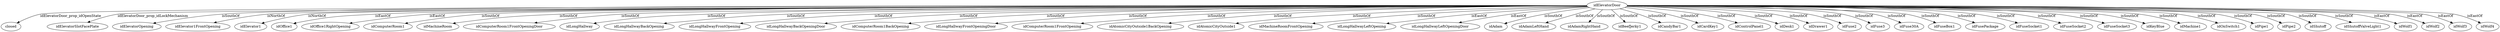 strict digraph  {
idElevatorDoor [node_type=entity_node];
closed [node_type=property_node];
idElevatorSlotFacePlate [node_type=property_node];
idElevatorOpening [node_type=entity_node];
idElevator1FrontOpening [node_type=entity_node];
idElevator1 [node_type=entity_node];
idOffice1 [node_type=entity_node];
idOffice1RightOpening [node_type=entity_node];
idComputerRoom1 [node_type=entity_node];
idMachineRoom [node_type=entity_node];
idComputerRoom1FrontOpeningDoor [node_type=entity_node];
idLongHallway [node_type=entity_node];
idLongHallwayBackOpening [node_type=entity_node];
idLongHallwayFrontOpening [node_type=entity_node];
idLongHallwayBackOpeningDoor [node_type=entity_node];
idComputerRoom1BackOpening [node_type=entity_node];
idLongHallwayFrontOpeningDoor [node_type=entity_node];
idComputerRoom1FrontOpening [node_type=entity_node];
idAtomicCityOutside1BackOpening [node_type=entity_node];
idAtomicCityOutside1 [node_type=entity_node];
idMachineRoomFrontOpening [node_type=entity_node];
idLongHallwayLeftOpening [node_type=entity_node];
idLongHallwayLeftOpeningDoor [node_type=entity_node];
idAdam [node_type=entity_node];
idAdamLeftHand [node_type=entity_node];
idAdamRightHand [node_type=entity_node];
idBeefJerky1 [node_type=entity_node];
idCandyBar1 [node_type=entity_node];
idCardKey1 [node_type=entity_node];
idControlPanel1 [node_type=entity_node];
idDesk1 [node_type=entity_node];
idDrawer1 [node_type=entity_node];
idFuse2 [node_type=entity_node];
idFuse3 [node_type=entity_node];
idFuse30A [node_type=entity_node];
idFuseBox1 [node_type=entity_node];
idFusePackage [node_type=entity_node];
idFuseSocket1 [node_type=entity_node];
idFuseSocket2 [node_type=entity_node];
idFuseSocket3 [node_type=entity_node];
idKeyBlue [node_type=entity_node];
idMachine1 [node_type=entity_node];
idOnSwitch1 [node_type=entity_node];
idPipe1 [node_type=entity_node];
idPipe2 [node_type=entity_node];
idShutoff [node_type=entity_node];
idShutoffValveLight1 [node_type=entity_node];
idWolf1 [node_type=entity_node];
idWolf2 [node_type=entity_node];
idWolf3 [node_type=entity_node];
idWolf4 [node_type=entity_node];
idElevatorDoor -> closed  [edge_type=property, label=idElevatorDoor_prop_idOpenState];
idElevatorDoor -> idElevatorSlotFacePlate  [edge_type=property, label=idElevatorDoor_prop_idLockMechanism];
idElevatorDoor -> idElevatorOpening  [edge_type=relationship, label=isSouthOf];
idElevatorDoor -> idElevator1FrontOpening  [edge_type=relationship, label=isNorthOf];
idElevatorDoor -> idElevator1  [edge_type=relationship, label=isNorthOf];
idElevatorDoor -> idOffice1  [edge_type=relationship, label=isEastOf];
idElevatorDoor -> idOffice1RightOpening  [edge_type=relationship, label=isEastOf];
idElevatorDoor -> idComputerRoom1  [edge_type=relationship, label=isSouthOf];
idElevatorDoor -> idMachineRoom  [edge_type=relationship, label=isSouthOf];
idElevatorDoor -> idComputerRoom1FrontOpeningDoor  [edge_type=relationship, label=isSouthOf];
idElevatorDoor -> idLongHallway  [edge_type=relationship, label=isSouthOf];
idElevatorDoor -> idLongHallwayBackOpening  [edge_type=relationship, label=isSouthOf];
idElevatorDoor -> idLongHallwayFrontOpening  [edge_type=relationship, label=isSouthOf];
idElevatorDoor -> idLongHallwayBackOpeningDoor  [edge_type=relationship, label=isSouthOf];
idElevatorDoor -> idComputerRoom1BackOpening  [edge_type=relationship, label=isSouthOf];
idElevatorDoor -> idLongHallwayFrontOpeningDoor  [edge_type=relationship, label=isSouthOf];
idElevatorDoor -> idComputerRoom1FrontOpening  [edge_type=relationship, label=isSouthOf];
idElevatorDoor -> idAtomicCityOutside1BackOpening  [edge_type=relationship, label=isSouthOf];
idElevatorDoor -> idAtomicCityOutside1  [edge_type=relationship, label=isSouthOf];
idElevatorDoor -> idMachineRoomFrontOpening  [edge_type=relationship, label=isSouthOf];
idElevatorDoor -> idLongHallwayLeftOpening  [edge_type=relationship, label=isEastOf];
idElevatorDoor -> idLongHallwayLeftOpeningDoor  [edge_type=relationship, label=isEastOf];
idElevatorDoor -> idAdam  [edge_type=relationship, label=isSouthOf];
idElevatorDoor -> idAdamLeftHand  [edge_type=relationship, label=isSouthOf];
idElevatorDoor -> idAdamRightHand  [edge_type=relationship, label=isSouthOf];
idElevatorDoor -> idBeefJerky1  [edge_type=relationship, label=isSouthOf];
idElevatorDoor -> idCandyBar1  [edge_type=relationship, label=isSouthOf];
idElevatorDoor -> idCardKey1  [edge_type=relationship, label=isSouthOf];
idElevatorDoor -> idControlPanel1  [edge_type=relationship, label=isSouthOf];
idElevatorDoor -> idDesk1  [edge_type=relationship, label=isSouthOf];
idElevatorDoor -> idDrawer1  [edge_type=relationship, label=isSouthOf];
idElevatorDoor -> idFuse2  [edge_type=relationship, label=isSouthOf];
idElevatorDoor -> idFuse3  [edge_type=relationship, label=isSouthOf];
idElevatorDoor -> idFuse30A  [edge_type=relationship, label=isSouthOf];
idElevatorDoor -> idFuseBox1  [edge_type=relationship, label=isSouthOf];
idElevatorDoor -> idFusePackage  [edge_type=relationship, label=isSouthOf];
idElevatorDoor -> idFuseSocket1  [edge_type=relationship, label=isSouthOf];
idElevatorDoor -> idFuseSocket2  [edge_type=relationship, label=isSouthOf];
idElevatorDoor -> idFuseSocket3  [edge_type=relationship, label=isSouthOf];
idElevatorDoor -> idKeyBlue  [edge_type=relationship, label=isSouthOf];
idElevatorDoor -> idMachine1  [edge_type=relationship, label=isSouthOf];
idElevatorDoor -> idOnSwitch1  [edge_type=relationship, label=isSouthOf];
idElevatorDoor -> idPipe1  [edge_type=relationship, label=isSouthOf];
idElevatorDoor -> idPipe2  [edge_type=relationship, label=isSouthOf];
idElevatorDoor -> idShutoff  [edge_type=relationship, label=isSouthOf];
idElevatorDoor -> idShutoffValveLight1  [edge_type=relationship, label=isSouthOf];
idElevatorDoor -> idWolf1  [edge_type=relationship, label=isEastOf];
idElevatorDoor -> idWolf2  [edge_type=relationship, label=isEastOf];
idElevatorDoor -> idWolf3  [edge_type=relationship, label=isEastOf];
idElevatorDoor -> idWolf4  [edge_type=relationship, label=isEastOf];
}
